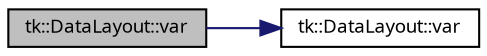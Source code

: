 digraph "tk::DataLayout::var"
{
 // INTERACTIVE_SVG=YES
  bgcolor="transparent";
  edge [fontname="sans-serif",fontsize="9",labelfontname="sans-serif",labelfontsize="9"];
  node [fontname="sans-serif",fontsize="9",shape=record];
  rankdir="LR";
  Node1 [label="tk::DataLayout::var",height=0.2,width=0.4,color="black", fillcolor="grey75", style="filled", fontcolor="black"];
  Node1 -> Node2 [color="midnightblue",fontsize="9",style="solid",fontname="sans-serif"];
  Node2 [label="tk::DataLayout::var",height=0.2,width=0.4,color="black",URL="$classtk_1_1_data_layout.html#a6bd93feb7dcb6e638ab6eebb0e4441f5"];
}
